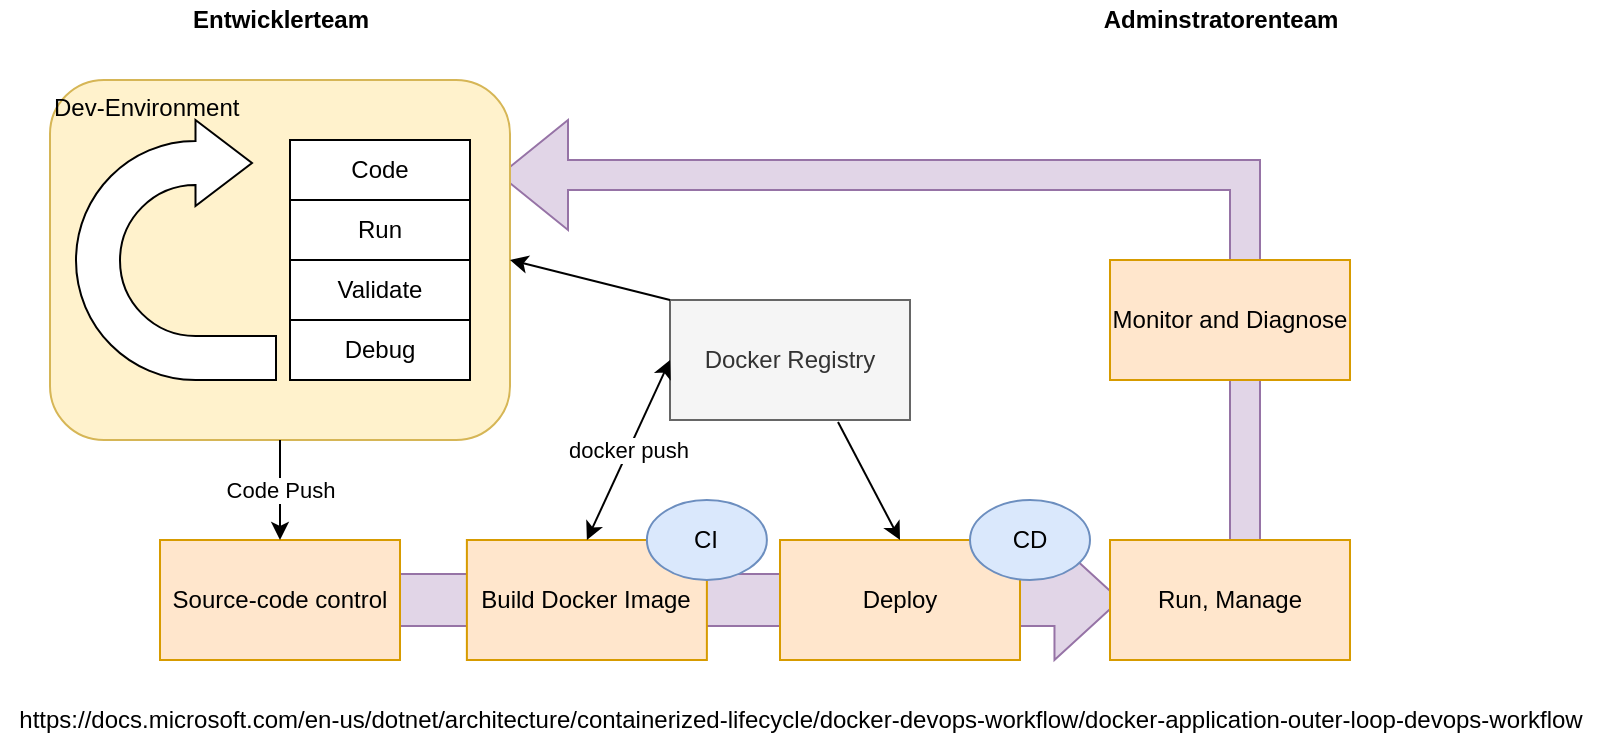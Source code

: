 <mxfile version="14.8.3" type="github">
  <diagram id="-g8JiTi-hbPS5_hK-UYM" name="Page-1">
    <mxGraphModel dx="1426" dy="792" grid="1" gridSize="10" guides="1" tooltips="1" connect="1" arrows="1" fold="1" page="1" pageScale="1" pageWidth="850" pageHeight="1100" math="0" shadow="0">
      <root>
        <mxCell id="0" />
        <mxCell id="1" parent="0" />
        <mxCell id="UF7QF8glXaiODR8iPMHw-26" value="" style="html=1;shadow=0;dashed=0;align=center;verticalAlign=middle;shape=mxgraph.arrows2.bendArrow;dy=7.5;dx=34;notch=0;arrowHead=55;rounded=0;rotation=0;flipH=1;fillColor=#e1d5e7;strokeColor=#9673a6;" vertex="1" parent="1">
          <mxGeometry x="280" y="160" width="380" height="210" as="geometry" />
        </mxCell>
        <mxCell id="UF7QF8glXaiODR8iPMHw-22" value="" style="shape=singleArrow;whiteSpace=wrap;html=1;verticalAlign=middle;arrowWidth=0.433;arrowSize=0.091;fillColor=#e1d5e7;strokeColor=#9673a6;" vertex="1" parent="1">
          <mxGeometry x="230" y="370" width="360" height="60" as="geometry" />
        </mxCell>
        <mxCell id="UF7QF8glXaiODR8iPMHw-2" value="Entwicklerteam" style="text;html=1;align=center;verticalAlign=middle;resizable=0;points=[];autosize=1;strokeColor=none;fontStyle=1" vertex="1" parent="1">
          <mxGeometry x="120" y="100" width="100" height="20" as="geometry" />
        </mxCell>
        <mxCell id="UF7QF8glXaiODR8iPMHw-3" value="Adminstratorenteam" style="text;html=1;align=center;verticalAlign=middle;resizable=0;points=[];autosize=1;strokeColor=none;fontStyle=1" vertex="1" parent="1">
          <mxGeometry x="575" y="100" width="130" height="20" as="geometry" />
        </mxCell>
        <mxCell id="UF7QF8glXaiODR8iPMHw-4" value="Source-code control" style="rounded=0;whiteSpace=wrap;html=1;fillColor=#ffe6cc;strokeColor=#d79b00;" vertex="1" parent="1">
          <mxGeometry x="110" y="370" width="120" height="60" as="geometry" />
        </mxCell>
        <mxCell id="UF7QF8glXaiODR8iPMHw-5" value="Build Docker Image" style="rounded=0;whiteSpace=wrap;html=1;fillColor=#ffe6cc;strokeColor=#d79b00;" vertex="1" parent="1">
          <mxGeometry x="263.44" y="370" width="120" height="60" as="geometry" />
        </mxCell>
        <mxCell id="UF7QF8glXaiODR8iPMHw-6" value="&lt;div align=&quot;left&quot;&gt;Dev-Environment&lt;/div&gt;" style="rounded=1;whiteSpace=wrap;html=1;align=left;verticalAlign=top;fillColor=#fff2cc;strokeColor=#d6b656;" vertex="1" parent="1">
          <mxGeometry x="55" y="140" width="230" height="180" as="geometry" />
        </mxCell>
        <mxCell id="UF7QF8glXaiODR8iPMHw-8" value="Code" style="rounded=0;whiteSpace=wrap;html=1;verticalAlign=middle;" vertex="1" parent="1">
          <mxGeometry x="175" y="170" width="90" height="30" as="geometry" />
        </mxCell>
        <mxCell id="UF7QF8glXaiODR8iPMHw-9" value="Run" style="rounded=0;whiteSpace=wrap;html=1;verticalAlign=middle;" vertex="1" parent="1">
          <mxGeometry x="175" y="200" width="90" height="30" as="geometry" />
        </mxCell>
        <mxCell id="UF7QF8glXaiODR8iPMHw-10" value="Validate" style="rounded=0;whiteSpace=wrap;html=1;verticalAlign=middle;" vertex="1" parent="1">
          <mxGeometry x="175" y="230" width="90" height="30" as="geometry" />
        </mxCell>
        <mxCell id="UF7QF8glXaiODR8iPMHw-11" value="Debug" style="rounded=0;whiteSpace=wrap;html=1;verticalAlign=middle;" vertex="1" parent="1">
          <mxGeometry x="175" y="260" width="90" height="30" as="geometry" />
        </mxCell>
        <mxCell id="UF7QF8glXaiODR8iPMHw-12" value="" style="html=1;shadow=0;dashed=0;align=center;verticalAlign=middle;shape=mxgraph.arrows2.uTurnArrow;dy=11;arrowHead=43;dx2=28.25;" vertex="1" parent="1">
          <mxGeometry x="68" y="160" width="100" height="130" as="geometry" />
        </mxCell>
        <mxCell id="UF7QF8glXaiODR8iPMHw-13" value="CI" style="ellipse;whiteSpace=wrap;html=1;verticalAlign=middle;fillColor=#dae8fc;strokeColor=#6c8ebf;" vertex="1" parent="1">
          <mxGeometry x="353.44" y="350" width="60" height="40" as="geometry" />
        </mxCell>
        <mxCell id="UF7QF8glXaiODR8iPMHw-14" value="Docker Registry" style="rounded=0;whiteSpace=wrap;html=1;verticalAlign=middle;fillColor=#f5f5f5;strokeColor=#666666;fontColor=#333333;" vertex="1" parent="1">
          <mxGeometry x="365" y="250" width="120" height="60" as="geometry" />
        </mxCell>
        <mxCell id="UF7QF8glXaiODR8iPMHw-15" value="&lt;div align=&quot;left&quot;&gt;Code Push&lt;br&gt;&lt;/div&gt;" style="endArrow=classic;html=1;exitX=0.5;exitY=1;exitDx=0;exitDy=0;entryX=0.5;entryY=0;entryDx=0;entryDy=0;" edge="1" parent="1" source="UF7QF8glXaiODR8iPMHw-6" target="UF7QF8glXaiODR8iPMHw-4">
          <mxGeometry width="50" height="50" relative="1" as="geometry">
            <mxPoint x="430" y="430" as="sourcePoint" />
            <mxPoint x="480" y="380" as="targetPoint" />
          </mxGeometry>
        </mxCell>
        <mxCell id="UF7QF8glXaiODR8iPMHw-16" value="docker push" style="endArrow=classic;startArrow=classic;html=1;exitX=0.5;exitY=0;exitDx=0;exitDy=0;entryX=0;entryY=0.5;entryDx=0;entryDy=0;" edge="1" parent="1" source="UF7QF8glXaiODR8iPMHw-5" target="UF7QF8glXaiODR8iPMHw-14">
          <mxGeometry width="50" height="50" relative="1" as="geometry">
            <mxPoint x="430" y="430" as="sourcePoint" />
            <mxPoint x="480" y="380" as="targetPoint" />
          </mxGeometry>
        </mxCell>
        <mxCell id="UF7QF8glXaiODR8iPMHw-17" value="Deploy" style="rounded=0;whiteSpace=wrap;html=1;verticalAlign=middle;fillColor=#ffe6cc;strokeColor=#d79b00;" vertex="1" parent="1">
          <mxGeometry x="420" y="370" width="120" height="60" as="geometry" />
        </mxCell>
        <mxCell id="UF7QF8glXaiODR8iPMHw-18" value="CD" style="ellipse;whiteSpace=wrap;html=1;verticalAlign=middle;fillColor=#dae8fc;strokeColor=#6c8ebf;" vertex="1" parent="1">
          <mxGeometry x="515" y="350" width="60" height="40" as="geometry" />
        </mxCell>
        <mxCell id="UF7QF8glXaiODR8iPMHw-19" value="Run, Manage" style="rounded=0;whiteSpace=wrap;html=1;verticalAlign=middle;fillColor=#ffe6cc;strokeColor=#d79b00;" vertex="1" parent="1">
          <mxGeometry x="585" y="370" width="120" height="60" as="geometry" />
        </mxCell>
        <mxCell id="UF7QF8glXaiODR8iPMHw-20" value="Monitor and Diagnose" style="rounded=0;whiteSpace=wrap;html=1;verticalAlign=middle;fillColor=#ffe6cc;strokeColor=#d79b00;" vertex="1" parent="1">
          <mxGeometry x="585" y="230" width="120" height="60" as="geometry" />
        </mxCell>
        <mxCell id="UF7QF8glXaiODR8iPMHw-23" value="" style="endArrow=classic;html=1;exitX=0.7;exitY=1.017;exitDx=0;exitDy=0;exitPerimeter=0;entryX=0.5;entryY=0;entryDx=0;entryDy=0;" edge="1" parent="1" source="UF7QF8glXaiODR8iPMHw-14" target="UF7QF8glXaiODR8iPMHw-17">
          <mxGeometry width="50" height="50" relative="1" as="geometry">
            <mxPoint x="470" y="430" as="sourcePoint" />
            <mxPoint x="520" y="380" as="targetPoint" />
          </mxGeometry>
        </mxCell>
        <mxCell id="UF7QF8glXaiODR8iPMHw-24" value="" style="endArrow=classic;html=1;entryX=1;entryY=0.5;entryDx=0;entryDy=0;exitX=0;exitY=0;exitDx=0;exitDy=0;" edge="1" parent="1" source="UF7QF8glXaiODR8iPMHw-14" target="UF7QF8glXaiODR8iPMHw-6">
          <mxGeometry width="50" height="50" relative="1" as="geometry">
            <mxPoint x="360" y="280" as="sourcePoint" />
            <mxPoint x="520" y="380" as="targetPoint" />
          </mxGeometry>
        </mxCell>
        <mxCell id="UF7QF8glXaiODR8iPMHw-28" value="https://docs.microsoft.com/en-us/dotnet/architecture/containerized-lifecycle/docker-devops-workflow/docker-application-outer-loop-devops-workflow" style="text;html=1;align=center;verticalAlign=middle;resizable=0;points=[];autosize=1;strokeColor=none;" vertex="1" parent="1">
          <mxGeometry x="30" y="450" width="800" height="20" as="geometry" />
        </mxCell>
      </root>
    </mxGraphModel>
  </diagram>
</mxfile>
